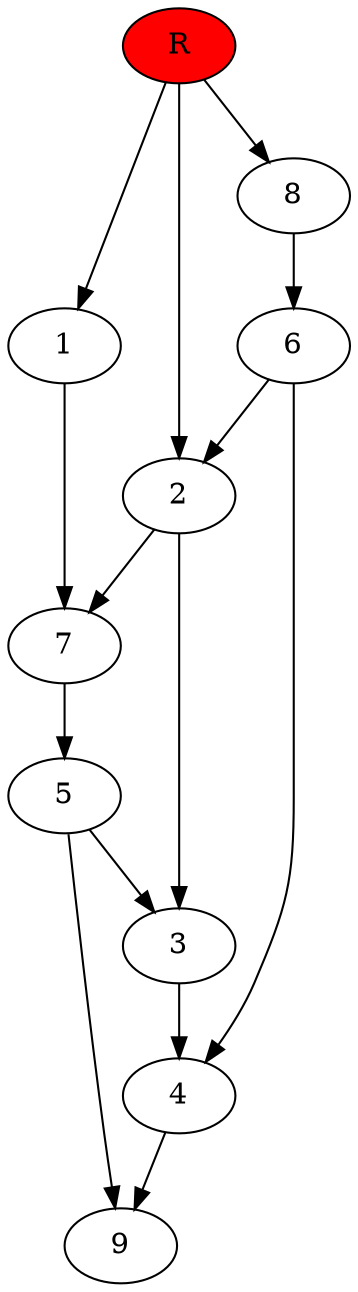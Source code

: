 digraph prb24637 {
	1
	2
	3
	4
	5
	6
	7
	8
	R [fillcolor="#ff0000" style=filled]
	1 -> 7
	2 -> 3
	2 -> 7
	3 -> 4
	4 -> 9
	5 -> 3
	5 -> 9
	6 -> 2
	6 -> 4
	7 -> 5
	8 -> 6
	R -> 1
	R -> 2
	R -> 8
}
